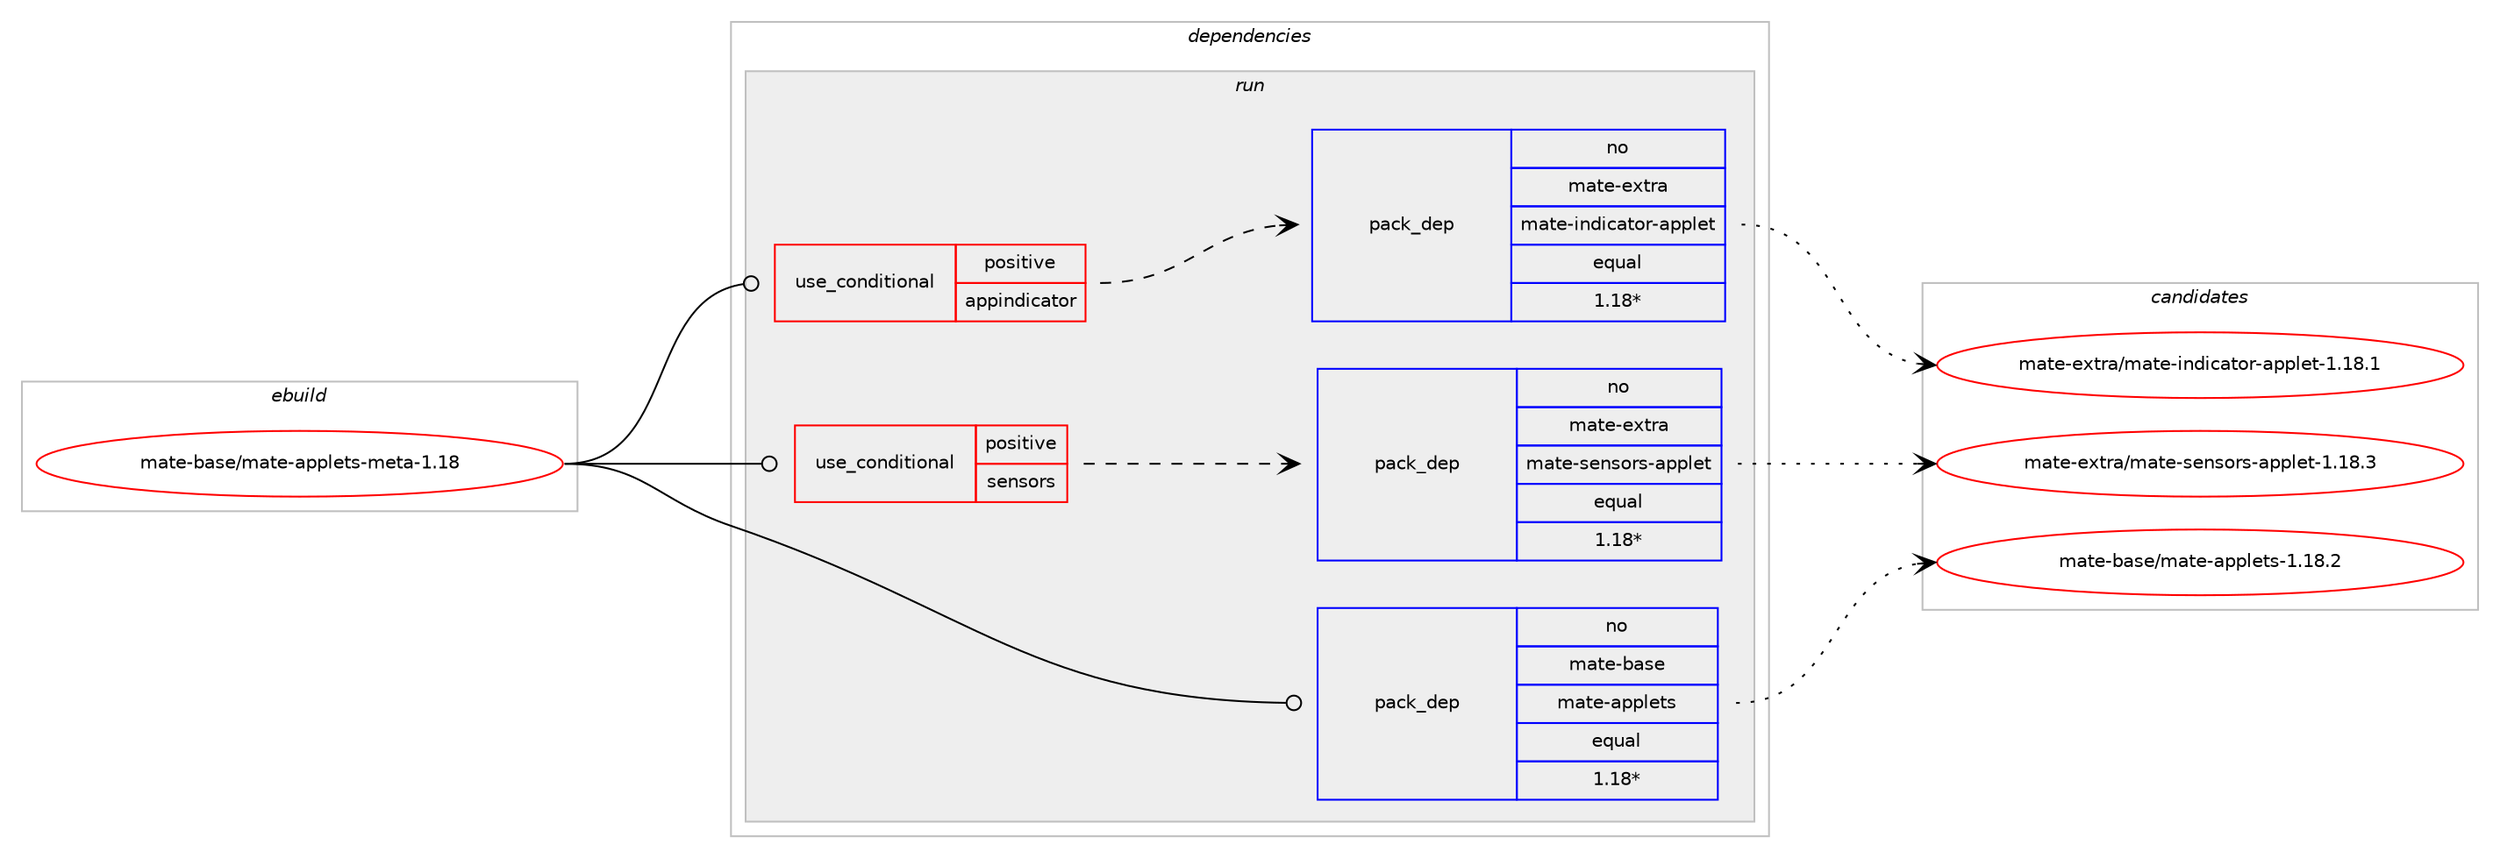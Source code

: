 digraph prolog {

# *************
# Graph options
# *************

newrank=true;
concentrate=true;
compound=true;
graph [rankdir=LR,fontname=Helvetica,fontsize=10,ranksep=1.5];#, ranksep=2.5, nodesep=0.2];
edge  [arrowhead=vee];
node  [fontname=Helvetica,fontsize=10];

# **********
# The ebuild
# **********

subgraph cluster_leftcol {
color=gray;
rank=same;
label=<<i>ebuild</i>>;
id [label="mate-base/mate-applets-meta-1.18", color=red, width=4, href="../mate-base/mate-applets-meta-1.18.svg"];
}

# ****************
# The dependencies
# ****************

subgraph cluster_midcol {
color=gray;
label=<<i>dependencies</i>>;
subgraph cluster_compile {
fillcolor="#eeeeee";
style=filled;
label=<<i>compile</i>>;
}
subgraph cluster_compileandrun {
fillcolor="#eeeeee";
style=filled;
label=<<i>compile and run</i>>;
}
subgraph cluster_run {
fillcolor="#eeeeee";
style=filled;
label=<<i>run</i>>;
subgraph cond431466 {
dependency1597985 [label=<<TABLE BORDER="0" CELLBORDER="1" CELLSPACING="0" CELLPADDING="4"><TR><TD ROWSPAN="3" CELLPADDING="10">use_conditional</TD></TR><TR><TD>positive</TD></TR><TR><TD>appindicator</TD></TR></TABLE>>, shape=none, color=red];
subgraph pack1141375 {
dependency1597986 [label=<<TABLE BORDER="0" CELLBORDER="1" CELLSPACING="0" CELLPADDING="4" WIDTH="220"><TR><TD ROWSPAN="6" CELLPADDING="30">pack_dep</TD></TR><TR><TD WIDTH="110">no</TD></TR><TR><TD>mate-extra</TD></TR><TR><TD>mate-indicator-applet</TD></TR><TR><TD>equal</TD></TR><TR><TD>1.18*</TD></TR></TABLE>>, shape=none, color=blue];
}
dependency1597985:e -> dependency1597986:w [weight=20,style="dashed",arrowhead="vee"];
}
id:e -> dependency1597985:w [weight=20,style="solid",arrowhead="odot"];
subgraph cond431467 {
dependency1597987 [label=<<TABLE BORDER="0" CELLBORDER="1" CELLSPACING="0" CELLPADDING="4"><TR><TD ROWSPAN="3" CELLPADDING="10">use_conditional</TD></TR><TR><TD>positive</TD></TR><TR><TD>sensors</TD></TR></TABLE>>, shape=none, color=red];
subgraph pack1141376 {
dependency1597988 [label=<<TABLE BORDER="0" CELLBORDER="1" CELLSPACING="0" CELLPADDING="4" WIDTH="220"><TR><TD ROWSPAN="6" CELLPADDING="30">pack_dep</TD></TR><TR><TD WIDTH="110">no</TD></TR><TR><TD>mate-extra</TD></TR><TR><TD>mate-sensors-applet</TD></TR><TR><TD>equal</TD></TR><TR><TD>1.18*</TD></TR></TABLE>>, shape=none, color=blue];
}
dependency1597987:e -> dependency1597988:w [weight=20,style="dashed",arrowhead="vee"];
}
id:e -> dependency1597987:w [weight=20,style="solid",arrowhead="odot"];
subgraph pack1141377 {
dependency1597989 [label=<<TABLE BORDER="0" CELLBORDER="1" CELLSPACING="0" CELLPADDING="4" WIDTH="220"><TR><TD ROWSPAN="6" CELLPADDING="30">pack_dep</TD></TR><TR><TD WIDTH="110">no</TD></TR><TR><TD>mate-base</TD></TR><TR><TD>mate-applets</TD></TR><TR><TD>equal</TD></TR><TR><TD>1.18*</TD></TR></TABLE>>, shape=none, color=blue];
}
id:e -> dependency1597989:w [weight=20,style="solid",arrowhead="odot"];
}
}

# **************
# The candidates
# **************

subgraph cluster_choices {
rank=same;
color=gray;
label=<<i>candidates</i>>;

subgraph choice1141375 {
color=black;
nodesep=1;
choice1099711610145101120116114974710997116101451051101001059997116111114459711211210810111645494649564649 [label="mate-extra/mate-indicator-applet-1.18.1", color=red, width=4,href="../mate-extra/mate-indicator-applet-1.18.1.svg"];
dependency1597986:e -> choice1099711610145101120116114974710997116101451051101001059997116111114459711211210810111645494649564649:w [style=dotted,weight="100"];
}
subgraph choice1141376 {
color=black;
nodesep=1;
choice109971161014510112011611497471099711610145115101110115111114115459711211210810111645494649564651 [label="mate-extra/mate-sensors-applet-1.18.3", color=red, width=4,href="../mate-extra/mate-sensors-applet-1.18.3.svg"];
dependency1597988:e -> choice109971161014510112011611497471099711610145115101110115111114115459711211210810111645494649564651:w [style=dotted,weight="100"];
}
subgraph choice1141377 {
color=black;
nodesep=1;
choice109971161014598971151014710997116101459711211210810111611545494649564650 [label="mate-base/mate-applets-1.18.2", color=red, width=4,href="../mate-base/mate-applets-1.18.2.svg"];
dependency1597989:e -> choice109971161014598971151014710997116101459711211210810111611545494649564650:w [style=dotted,weight="100"];
}
}

}
